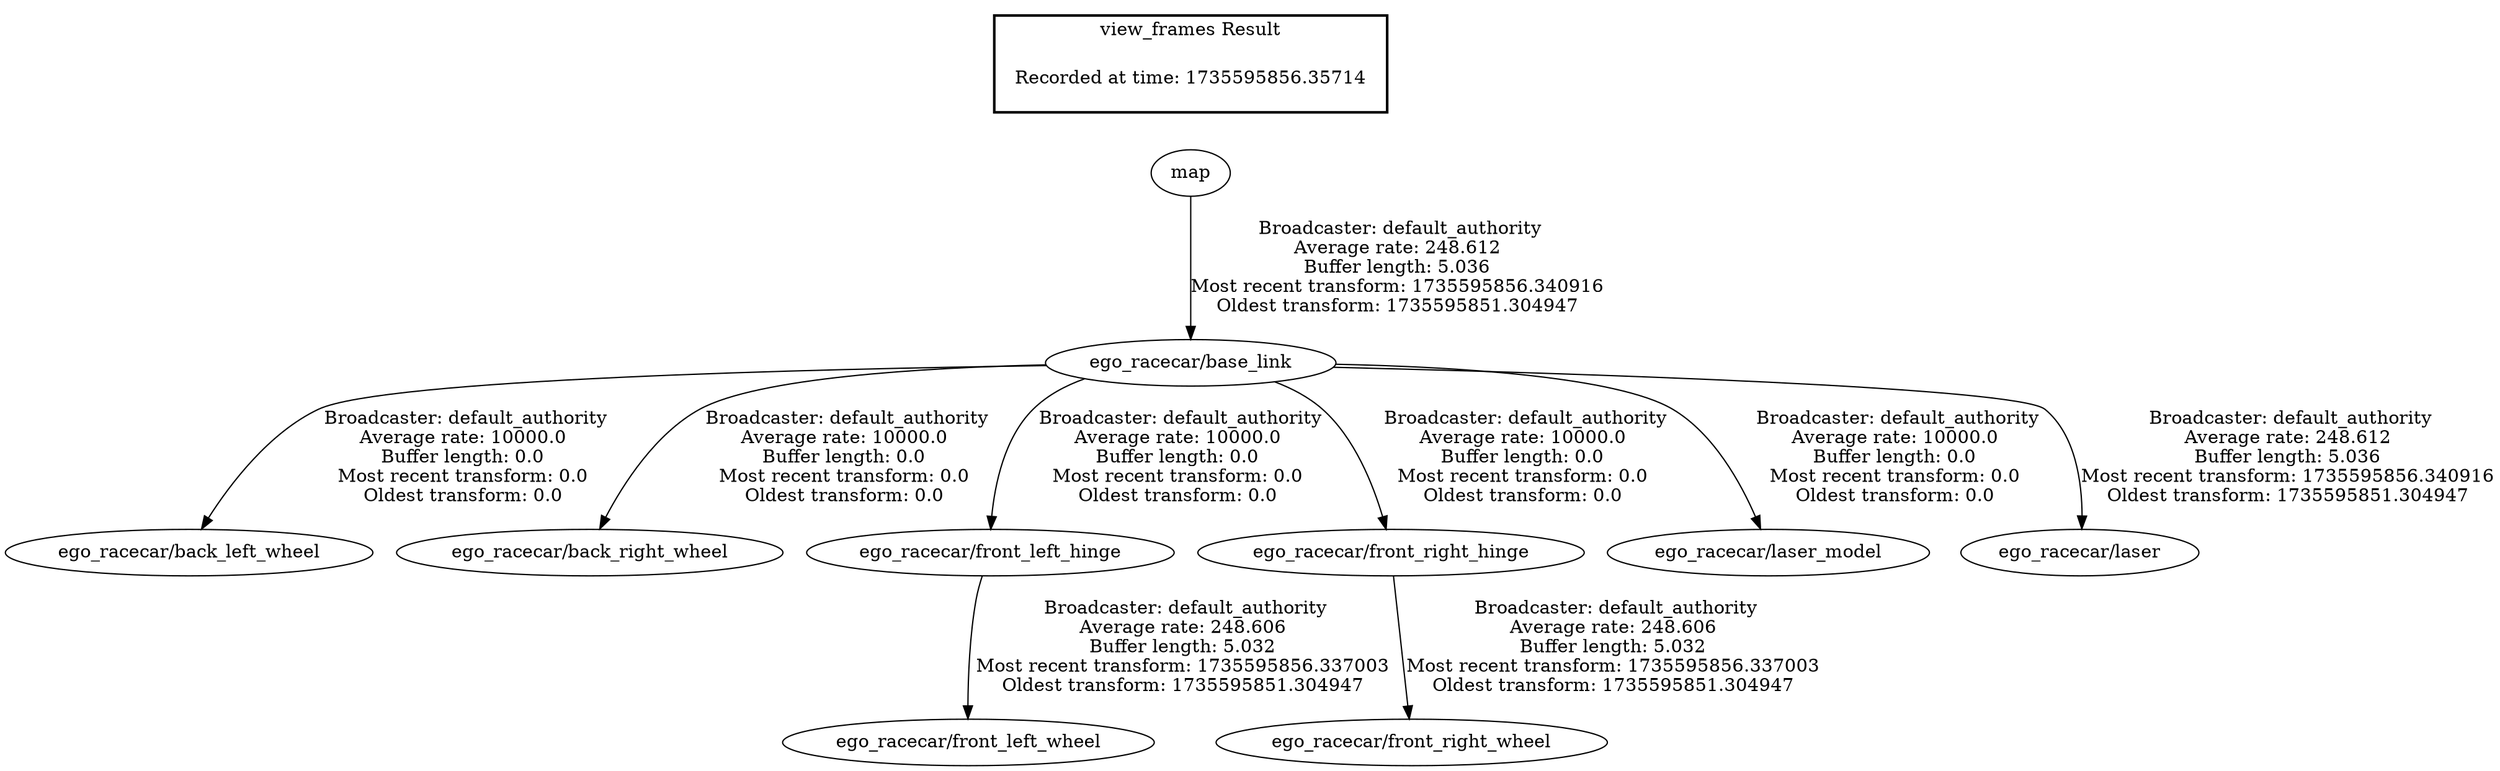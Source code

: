 digraph G {
"map" -> "ego_racecar/base_link"[label=" Broadcaster: default_authority\nAverage rate: 248.612\nBuffer length: 5.036\nMost recent transform: 1735595856.340916\nOldest transform: 1735595851.304947\n"];
"ego_racecar/base_link" -> "ego_racecar/back_left_wheel"[label=" Broadcaster: default_authority\nAverage rate: 10000.0\nBuffer length: 0.0\nMost recent transform: 0.0\nOldest transform: 0.0\n"];
"ego_racecar/base_link" -> "ego_racecar/back_right_wheel"[label=" Broadcaster: default_authority\nAverage rate: 10000.0\nBuffer length: 0.0\nMost recent transform: 0.0\nOldest transform: 0.0\n"];
"ego_racecar/base_link" -> "ego_racecar/front_left_hinge"[label=" Broadcaster: default_authority\nAverage rate: 10000.0\nBuffer length: 0.0\nMost recent transform: 0.0\nOldest transform: 0.0\n"];
"ego_racecar/base_link" -> "ego_racecar/front_right_hinge"[label=" Broadcaster: default_authority\nAverage rate: 10000.0\nBuffer length: 0.0\nMost recent transform: 0.0\nOldest transform: 0.0\n"];
"ego_racecar/base_link" -> "ego_racecar/laser_model"[label=" Broadcaster: default_authority\nAverage rate: 10000.0\nBuffer length: 0.0\nMost recent transform: 0.0\nOldest transform: 0.0\n"];
"ego_racecar/base_link" -> "ego_racecar/laser"[label=" Broadcaster: default_authority\nAverage rate: 248.612\nBuffer length: 5.036\nMost recent transform: 1735595856.340916\nOldest transform: 1735595851.304947\n"];
"ego_racecar/front_left_hinge" -> "ego_racecar/front_left_wheel"[label=" Broadcaster: default_authority\nAverage rate: 248.606\nBuffer length: 5.032\nMost recent transform: 1735595856.337003\nOldest transform: 1735595851.304947\n"];
"ego_racecar/front_right_hinge" -> "ego_racecar/front_right_wheel"[label=" Broadcaster: default_authority\nAverage rate: 248.606\nBuffer length: 5.032\nMost recent transform: 1735595856.337003\nOldest transform: 1735595851.304947\n"];
edge [style=invis];
 subgraph cluster_legend { style=bold; color=black; label ="view_frames Result";
"Recorded at time: 1735595856.35714"[ shape=plaintext ] ;
}->"map";
}